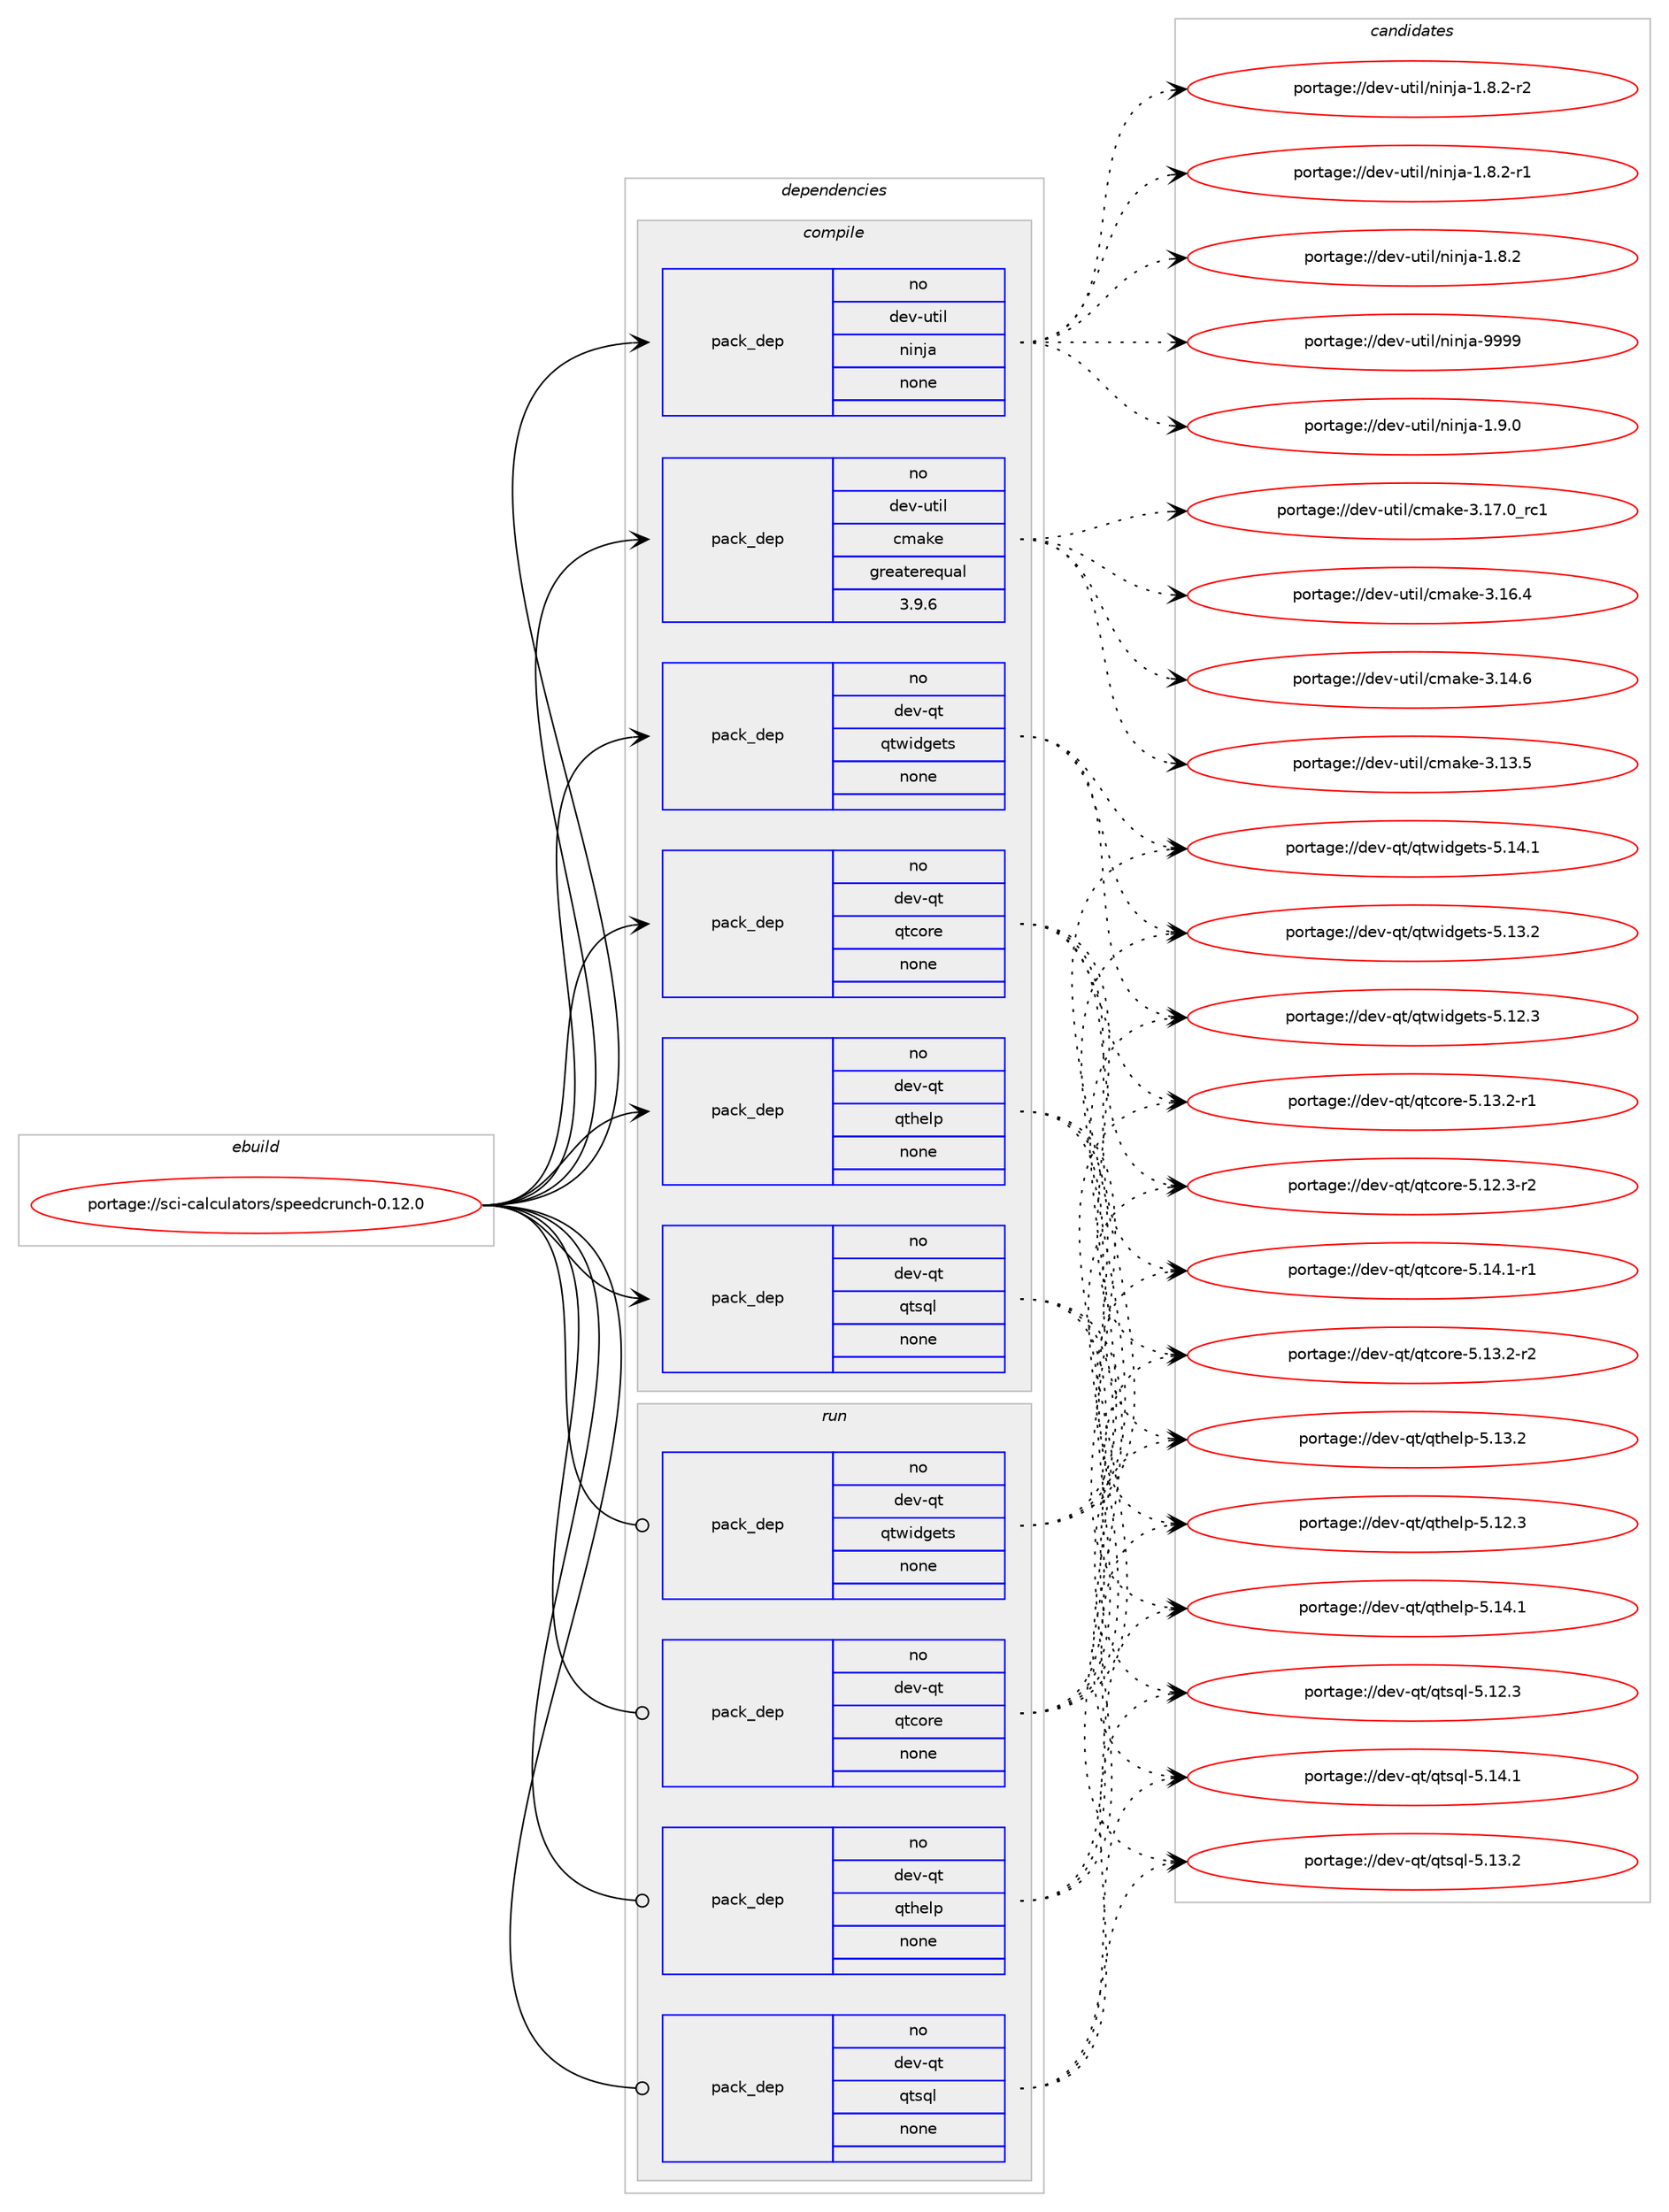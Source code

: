 digraph prolog {

# *************
# Graph options
# *************

newrank=true;
concentrate=true;
compound=true;
graph [rankdir=LR,fontname=Helvetica,fontsize=10,ranksep=1.5];#, ranksep=2.5, nodesep=0.2];
edge  [arrowhead=vee];
node  [fontname=Helvetica,fontsize=10];

# **********
# The ebuild
# **********

subgraph cluster_leftcol {
color=gray;
rank=same;
label=<<i>ebuild</i>>;
id [label="portage://sci-calculators/speedcrunch-0.12.0", color=red, width=4, href="../sci-calculators/speedcrunch-0.12.0.svg"];
}

# ****************
# The dependencies
# ****************

subgraph cluster_midcol {
color=gray;
label=<<i>dependencies</i>>;
subgraph cluster_compile {
fillcolor="#eeeeee";
style=filled;
label=<<i>compile</i>>;
subgraph pack77870 {
dependency99766 [label=<<TABLE BORDER="0" CELLBORDER="1" CELLSPACING="0" CELLPADDING="4" WIDTH="220"><TR><TD ROWSPAN="6" CELLPADDING="30">pack_dep</TD></TR><TR><TD WIDTH="110">no</TD></TR><TR><TD>dev-qt</TD></TR><TR><TD>qtcore</TD></TR><TR><TD>none</TD></TR><TR><TD></TD></TR></TABLE>>, shape=none, color=blue];
}
id:e -> dependency99766:w [weight=20,style="solid",arrowhead="vee"];
subgraph pack77871 {
dependency99767 [label=<<TABLE BORDER="0" CELLBORDER="1" CELLSPACING="0" CELLPADDING="4" WIDTH="220"><TR><TD ROWSPAN="6" CELLPADDING="30">pack_dep</TD></TR><TR><TD WIDTH="110">no</TD></TR><TR><TD>dev-qt</TD></TR><TR><TD>qthelp</TD></TR><TR><TD>none</TD></TR><TR><TD></TD></TR></TABLE>>, shape=none, color=blue];
}
id:e -> dependency99767:w [weight=20,style="solid",arrowhead="vee"];
subgraph pack77872 {
dependency99768 [label=<<TABLE BORDER="0" CELLBORDER="1" CELLSPACING="0" CELLPADDING="4" WIDTH="220"><TR><TD ROWSPAN="6" CELLPADDING="30">pack_dep</TD></TR><TR><TD WIDTH="110">no</TD></TR><TR><TD>dev-qt</TD></TR><TR><TD>qtsql</TD></TR><TR><TD>none</TD></TR><TR><TD></TD></TR></TABLE>>, shape=none, color=blue];
}
id:e -> dependency99768:w [weight=20,style="solid",arrowhead="vee"];
subgraph pack77873 {
dependency99769 [label=<<TABLE BORDER="0" CELLBORDER="1" CELLSPACING="0" CELLPADDING="4" WIDTH="220"><TR><TD ROWSPAN="6" CELLPADDING="30">pack_dep</TD></TR><TR><TD WIDTH="110">no</TD></TR><TR><TD>dev-qt</TD></TR><TR><TD>qtwidgets</TD></TR><TR><TD>none</TD></TR><TR><TD></TD></TR></TABLE>>, shape=none, color=blue];
}
id:e -> dependency99769:w [weight=20,style="solid",arrowhead="vee"];
subgraph pack77874 {
dependency99770 [label=<<TABLE BORDER="0" CELLBORDER="1" CELLSPACING="0" CELLPADDING="4" WIDTH="220"><TR><TD ROWSPAN="6" CELLPADDING="30">pack_dep</TD></TR><TR><TD WIDTH="110">no</TD></TR><TR><TD>dev-util</TD></TR><TR><TD>cmake</TD></TR><TR><TD>greaterequal</TD></TR><TR><TD>3.9.6</TD></TR></TABLE>>, shape=none, color=blue];
}
id:e -> dependency99770:w [weight=20,style="solid",arrowhead="vee"];
subgraph pack77875 {
dependency99771 [label=<<TABLE BORDER="0" CELLBORDER="1" CELLSPACING="0" CELLPADDING="4" WIDTH="220"><TR><TD ROWSPAN="6" CELLPADDING="30">pack_dep</TD></TR><TR><TD WIDTH="110">no</TD></TR><TR><TD>dev-util</TD></TR><TR><TD>ninja</TD></TR><TR><TD>none</TD></TR><TR><TD></TD></TR></TABLE>>, shape=none, color=blue];
}
id:e -> dependency99771:w [weight=20,style="solid",arrowhead="vee"];
}
subgraph cluster_compileandrun {
fillcolor="#eeeeee";
style=filled;
label=<<i>compile and run</i>>;
}
subgraph cluster_run {
fillcolor="#eeeeee";
style=filled;
label=<<i>run</i>>;
subgraph pack77876 {
dependency99772 [label=<<TABLE BORDER="0" CELLBORDER="1" CELLSPACING="0" CELLPADDING="4" WIDTH="220"><TR><TD ROWSPAN="6" CELLPADDING="30">pack_dep</TD></TR><TR><TD WIDTH="110">no</TD></TR><TR><TD>dev-qt</TD></TR><TR><TD>qtcore</TD></TR><TR><TD>none</TD></TR><TR><TD></TD></TR></TABLE>>, shape=none, color=blue];
}
id:e -> dependency99772:w [weight=20,style="solid",arrowhead="odot"];
subgraph pack77877 {
dependency99773 [label=<<TABLE BORDER="0" CELLBORDER="1" CELLSPACING="0" CELLPADDING="4" WIDTH="220"><TR><TD ROWSPAN="6" CELLPADDING="30">pack_dep</TD></TR><TR><TD WIDTH="110">no</TD></TR><TR><TD>dev-qt</TD></TR><TR><TD>qthelp</TD></TR><TR><TD>none</TD></TR><TR><TD></TD></TR></TABLE>>, shape=none, color=blue];
}
id:e -> dependency99773:w [weight=20,style="solid",arrowhead="odot"];
subgraph pack77878 {
dependency99774 [label=<<TABLE BORDER="0" CELLBORDER="1" CELLSPACING="0" CELLPADDING="4" WIDTH="220"><TR><TD ROWSPAN="6" CELLPADDING="30">pack_dep</TD></TR><TR><TD WIDTH="110">no</TD></TR><TR><TD>dev-qt</TD></TR><TR><TD>qtsql</TD></TR><TR><TD>none</TD></TR><TR><TD></TD></TR></TABLE>>, shape=none, color=blue];
}
id:e -> dependency99774:w [weight=20,style="solid",arrowhead="odot"];
subgraph pack77879 {
dependency99775 [label=<<TABLE BORDER="0" CELLBORDER="1" CELLSPACING="0" CELLPADDING="4" WIDTH="220"><TR><TD ROWSPAN="6" CELLPADDING="30">pack_dep</TD></TR><TR><TD WIDTH="110">no</TD></TR><TR><TD>dev-qt</TD></TR><TR><TD>qtwidgets</TD></TR><TR><TD>none</TD></TR><TR><TD></TD></TR></TABLE>>, shape=none, color=blue];
}
id:e -> dependency99775:w [weight=20,style="solid",arrowhead="odot"];
}
}

# **************
# The candidates
# **************

subgraph cluster_choices {
rank=same;
color=gray;
label=<<i>candidates</i>>;

subgraph choice77870 {
color=black;
nodesep=1;
choice100101118451131164711311699111114101455346495246494511449 [label="portage://dev-qt/qtcore-5.14.1-r1", color=red, width=4,href="../dev-qt/qtcore-5.14.1-r1.svg"];
choice100101118451131164711311699111114101455346495146504511450 [label="portage://dev-qt/qtcore-5.13.2-r2", color=red, width=4,href="../dev-qt/qtcore-5.13.2-r2.svg"];
choice100101118451131164711311699111114101455346495146504511449 [label="portage://dev-qt/qtcore-5.13.2-r1", color=red, width=4,href="../dev-qt/qtcore-5.13.2-r1.svg"];
choice100101118451131164711311699111114101455346495046514511450 [label="portage://dev-qt/qtcore-5.12.3-r2", color=red, width=4,href="../dev-qt/qtcore-5.12.3-r2.svg"];
dependency99766:e -> choice100101118451131164711311699111114101455346495246494511449:w [style=dotted,weight="100"];
dependency99766:e -> choice100101118451131164711311699111114101455346495146504511450:w [style=dotted,weight="100"];
dependency99766:e -> choice100101118451131164711311699111114101455346495146504511449:w [style=dotted,weight="100"];
dependency99766:e -> choice100101118451131164711311699111114101455346495046514511450:w [style=dotted,weight="100"];
}
subgraph choice77871 {
color=black;
nodesep=1;
choice100101118451131164711311610410110811245534649524649 [label="portage://dev-qt/qthelp-5.14.1", color=red, width=4,href="../dev-qt/qthelp-5.14.1.svg"];
choice100101118451131164711311610410110811245534649514650 [label="portage://dev-qt/qthelp-5.13.2", color=red, width=4,href="../dev-qt/qthelp-5.13.2.svg"];
choice100101118451131164711311610410110811245534649504651 [label="portage://dev-qt/qthelp-5.12.3", color=red, width=4,href="../dev-qt/qthelp-5.12.3.svg"];
dependency99767:e -> choice100101118451131164711311610410110811245534649524649:w [style=dotted,weight="100"];
dependency99767:e -> choice100101118451131164711311610410110811245534649514650:w [style=dotted,weight="100"];
dependency99767:e -> choice100101118451131164711311610410110811245534649504651:w [style=dotted,weight="100"];
}
subgraph choice77872 {
color=black;
nodesep=1;
choice100101118451131164711311611511310845534649524649 [label="portage://dev-qt/qtsql-5.14.1", color=red, width=4,href="../dev-qt/qtsql-5.14.1.svg"];
choice100101118451131164711311611511310845534649514650 [label="portage://dev-qt/qtsql-5.13.2", color=red, width=4,href="../dev-qt/qtsql-5.13.2.svg"];
choice100101118451131164711311611511310845534649504651 [label="portage://dev-qt/qtsql-5.12.3", color=red, width=4,href="../dev-qt/qtsql-5.12.3.svg"];
dependency99768:e -> choice100101118451131164711311611511310845534649524649:w [style=dotted,weight="100"];
dependency99768:e -> choice100101118451131164711311611511310845534649514650:w [style=dotted,weight="100"];
dependency99768:e -> choice100101118451131164711311611511310845534649504651:w [style=dotted,weight="100"];
}
subgraph choice77873 {
color=black;
nodesep=1;
choice100101118451131164711311611910510010310111611545534649524649 [label="portage://dev-qt/qtwidgets-5.14.1", color=red, width=4,href="../dev-qt/qtwidgets-5.14.1.svg"];
choice100101118451131164711311611910510010310111611545534649514650 [label="portage://dev-qt/qtwidgets-5.13.2", color=red, width=4,href="../dev-qt/qtwidgets-5.13.2.svg"];
choice100101118451131164711311611910510010310111611545534649504651 [label="portage://dev-qt/qtwidgets-5.12.3", color=red, width=4,href="../dev-qt/qtwidgets-5.12.3.svg"];
dependency99769:e -> choice100101118451131164711311611910510010310111611545534649524649:w [style=dotted,weight="100"];
dependency99769:e -> choice100101118451131164711311611910510010310111611545534649514650:w [style=dotted,weight="100"];
dependency99769:e -> choice100101118451131164711311611910510010310111611545534649504651:w [style=dotted,weight="100"];
}
subgraph choice77874 {
color=black;
nodesep=1;
choice1001011184511711610510847991099710710145514649554648951149949 [label="portage://dev-util/cmake-3.17.0_rc1", color=red, width=4,href="../dev-util/cmake-3.17.0_rc1.svg"];
choice1001011184511711610510847991099710710145514649544652 [label="portage://dev-util/cmake-3.16.4", color=red, width=4,href="../dev-util/cmake-3.16.4.svg"];
choice1001011184511711610510847991099710710145514649524654 [label="portage://dev-util/cmake-3.14.6", color=red, width=4,href="../dev-util/cmake-3.14.6.svg"];
choice1001011184511711610510847991099710710145514649514653 [label="portage://dev-util/cmake-3.13.5", color=red, width=4,href="../dev-util/cmake-3.13.5.svg"];
dependency99770:e -> choice1001011184511711610510847991099710710145514649554648951149949:w [style=dotted,weight="100"];
dependency99770:e -> choice1001011184511711610510847991099710710145514649544652:w [style=dotted,weight="100"];
dependency99770:e -> choice1001011184511711610510847991099710710145514649524654:w [style=dotted,weight="100"];
dependency99770:e -> choice1001011184511711610510847991099710710145514649514653:w [style=dotted,weight="100"];
}
subgraph choice77875 {
color=black;
nodesep=1;
choice1001011184511711610510847110105110106974557575757 [label="portage://dev-util/ninja-9999", color=red, width=4,href="../dev-util/ninja-9999.svg"];
choice100101118451171161051084711010511010697454946574648 [label="portage://dev-util/ninja-1.9.0", color=red, width=4,href="../dev-util/ninja-1.9.0.svg"];
choice1001011184511711610510847110105110106974549465646504511450 [label="portage://dev-util/ninja-1.8.2-r2", color=red, width=4,href="../dev-util/ninja-1.8.2-r2.svg"];
choice1001011184511711610510847110105110106974549465646504511449 [label="portage://dev-util/ninja-1.8.2-r1", color=red, width=4,href="../dev-util/ninja-1.8.2-r1.svg"];
choice100101118451171161051084711010511010697454946564650 [label="portage://dev-util/ninja-1.8.2", color=red, width=4,href="../dev-util/ninja-1.8.2.svg"];
dependency99771:e -> choice1001011184511711610510847110105110106974557575757:w [style=dotted,weight="100"];
dependency99771:e -> choice100101118451171161051084711010511010697454946574648:w [style=dotted,weight="100"];
dependency99771:e -> choice1001011184511711610510847110105110106974549465646504511450:w [style=dotted,weight="100"];
dependency99771:e -> choice1001011184511711610510847110105110106974549465646504511449:w [style=dotted,weight="100"];
dependency99771:e -> choice100101118451171161051084711010511010697454946564650:w [style=dotted,weight="100"];
}
subgraph choice77876 {
color=black;
nodesep=1;
choice100101118451131164711311699111114101455346495246494511449 [label="portage://dev-qt/qtcore-5.14.1-r1", color=red, width=4,href="../dev-qt/qtcore-5.14.1-r1.svg"];
choice100101118451131164711311699111114101455346495146504511450 [label="portage://dev-qt/qtcore-5.13.2-r2", color=red, width=4,href="../dev-qt/qtcore-5.13.2-r2.svg"];
choice100101118451131164711311699111114101455346495146504511449 [label="portage://dev-qt/qtcore-5.13.2-r1", color=red, width=4,href="../dev-qt/qtcore-5.13.2-r1.svg"];
choice100101118451131164711311699111114101455346495046514511450 [label="portage://dev-qt/qtcore-5.12.3-r2", color=red, width=4,href="../dev-qt/qtcore-5.12.3-r2.svg"];
dependency99772:e -> choice100101118451131164711311699111114101455346495246494511449:w [style=dotted,weight="100"];
dependency99772:e -> choice100101118451131164711311699111114101455346495146504511450:w [style=dotted,weight="100"];
dependency99772:e -> choice100101118451131164711311699111114101455346495146504511449:w [style=dotted,weight="100"];
dependency99772:e -> choice100101118451131164711311699111114101455346495046514511450:w [style=dotted,weight="100"];
}
subgraph choice77877 {
color=black;
nodesep=1;
choice100101118451131164711311610410110811245534649524649 [label="portage://dev-qt/qthelp-5.14.1", color=red, width=4,href="../dev-qt/qthelp-5.14.1.svg"];
choice100101118451131164711311610410110811245534649514650 [label="portage://dev-qt/qthelp-5.13.2", color=red, width=4,href="../dev-qt/qthelp-5.13.2.svg"];
choice100101118451131164711311610410110811245534649504651 [label="portage://dev-qt/qthelp-5.12.3", color=red, width=4,href="../dev-qt/qthelp-5.12.3.svg"];
dependency99773:e -> choice100101118451131164711311610410110811245534649524649:w [style=dotted,weight="100"];
dependency99773:e -> choice100101118451131164711311610410110811245534649514650:w [style=dotted,weight="100"];
dependency99773:e -> choice100101118451131164711311610410110811245534649504651:w [style=dotted,weight="100"];
}
subgraph choice77878 {
color=black;
nodesep=1;
choice100101118451131164711311611511310845534649524649 [label="portage://dev-qt/qtsql-5.14.1", color=red, width=4,href="../dev-qt/qtsql-5.14.1.svg"];
choice100101118451131164711311611511310845534649514650 [label="portage://dev-qt/qtsql-5.13.2", color=red, width=4,href="../dev-qt/qtsql-5.13.2.svg"];
choice100101118451131164711311611511310845534649504651 [label="portage://dev-qt/qtsql-5.12.3", color=red, width=4,href="../dev-qt/qtsql-5.12.3.svg"];
dependency99774:e -> choice100101118451131164711311611511310845534649524649:w [style=dotted,weight="100"];
dependency99774:e -> choice100101118451131164711311611511310845534649514650:w [style=dotted,weight="100"];
dependency99774:e -> choice100101118451131164711311611511310845534649504651:w [style=dotted,weight="100"];
}
subgraph choice77879 {
color=black;
nodesep=1;
choice100101118451131164711311611910510010310111611545534649524649 [label="portage://dev-qt/qtwidgets-5.14.1", color=red, width=4,href="../dev-qt/qtwidgets-5.14.1.svg"];
choice100101118451131164711311611910510010310111611545534649514650 [label="portage://dev-qt/qtwidgets-5.13.2", color=red, width=4,href="../dev-qt/qtwidgets-5.13.2.svg"];
choice100101118451131164711311611910510010310111611545534649504651 [label="portage://dev-qt/qtwidgets-5.12.3", color=red, width=4,href="../dev-qt/qtwidgets-5.12.3.svg"];
dependency99775:e -> choice100101118451131164711311611910510010310111611545534649524649:w [style=dotted,weight="100"];
dependency99775:e -> choice100101118451131164711311611910510010310111611545534649514650:w [style=dotted,weight="100"];
dependency99775:e -> choice100101118451131164711311611910510010310111611545534649504651:w [style=dotted,weight="100"];
}
}

}
